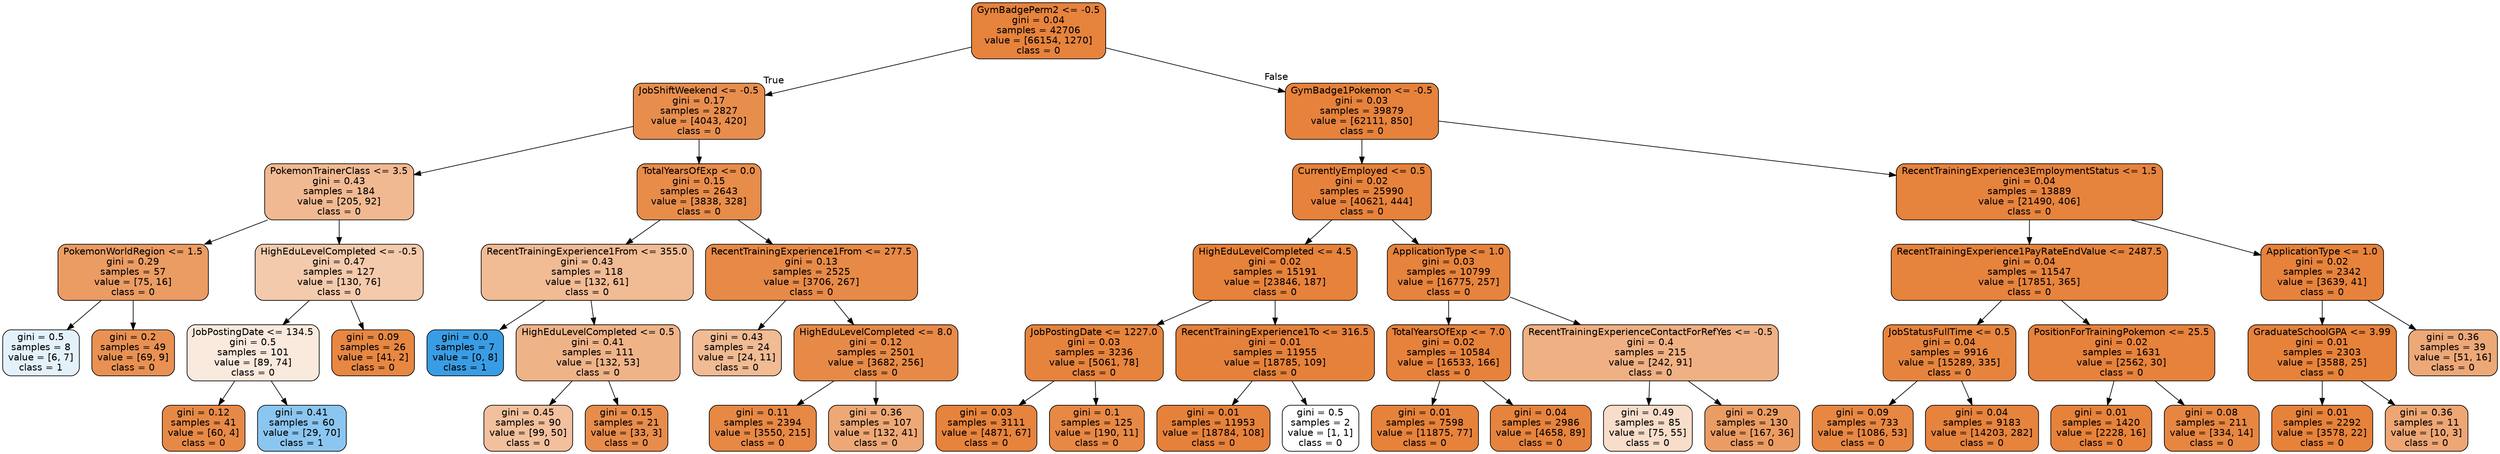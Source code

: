 digraph Tree {
node [shape=box, style="filled, rounded", color="black", fontname=helvetica] ;
edge [fontname=helvetica] ;
0 [label="GymBadgePerm2 <= -0.5\ngini = 0.04\nsamples = 42706\nvalue = [66154, 1270]\nclass = 0", fillcolor="#e58139fa"] ;
1 [label="JobShiftWeekend <= -0.5\ngini = 0.17\nsamples = 2827\nvalue = [4043, 420]\nclass = 0", fillcolor="#e58139e5"] ;
0 -> 1 [labeldistance=2.5, labelangle=45, headlabel="True"] ;
2 [label="PokemonTrainerClass <= 3.5\ngini = 0.43\nsamples = 184\nvalue = [205, 92]\nclass = 0", fillcolor="#e581398d"] ;
1 -> 2 ;
3 [label="PokemonWorldRegion <= 1.5\ngini = 0.29\nsamples = 57\nvalue = [75, 16]\nclass = 0", fillcolor="#e58139c9"] ;
2 -> 3 ;
4 [label="gini = 0.5\nsamples = 8\nvalue = [6, 7]\nclass = 1", fillcolor="#399de524"] ;
3 -> 4 ;
5 [label="gini = 0.2\nsamples = 49\nvalue = [69, 9]\nclass = 0", fillcolor="#e58139de"] ;
3 -> 5 ;
6 [label="HighEduLevelCompleted <= -0.5\ngini = 0.47\nsamples = 127\nvalue = [130, 76]\nclass = 0", fillcolor="#e581396a"] ;
2 -> 6 ;
7 [label="JobPostingDate <= 134.5\ngini = 0.5\nsamples = 101\nvalue = [89, 74]\nclass = 0", fillcolor="#e581392b"] ;
6 -> 7 ;
8 [label="gini = 0.12\nsamples = 41\nvalue = [60, 4]\nclass = 0", fillcolor="#e58139ee"] ;
7 -> 8 ;
9 [label="gini = 0.41\nsamples = 60\nvalue = [29, 70]\nclass = 1", fillcolor="#399de595"] ;
7 -> 9 ;
10 [label="gini = 0.09\nsamples = 26\nvalue = [41, 2]\nclass = 0", fillcolor="#e58139f3"] ;
6 -> 10 ;
11 [label="TotalYearsOfExp <= 0.0\ngini = 0.15\nsamples = 2643\nvalue = [3838, 328]\nclass = 0", fillcolor="#e58139e9"] ;
1 -> 11 ;
12 [label="RecentTrainingExperience1From <= 355.0\ngini = 0.43\nsamples = 118\nvalue = [132, 61]\nclass = 0", fillcolor="#e5813989"] ;
11 -> 12 ;
13 [label="gini = 0.0\nsamples = 7\nvalue = [0, 8]\nclass = 1", fillcolor="#399de5ff"] ;
12 -> 13 ;
14 [label="HighEduLevelCompleted <= 0.5\ngini = 0.41\nsamples = 111\nvalue = [132, 53]\nclass = 0", fillcolor="#e5813999"] ;
12 -> 14 ;
15 [label="gini = 0.45\nsamples = 90\nvalue = [99, 50]\nclass = 0", fillcolor="#e581397e"] ;
14 -> 15 ;
16 [label="gini = 0.15\nsamples = 21\nvalue = [33, 3]\nclass = 0", fillcolor="#e58139e8"] ;
14 -> 16 ;
17 [label="RecentTrainingExperience1From <= 277.5\ngini = 0.13\nsamples = 2525\nvalue = [3706, 267]\nclass = 0", fillcolor="#e58139ed"] ;
11 -> 17 ;
18 [label="gini = 0.43\nsamples = 24\nvalue = [24, 11]\nclass = 0", fillcolor="#e581398a"] ;
17 -> 18 ;
19 [label="HighEduLevelCompleted <= 8.0\ngini = 0.12\nsamples = 2501\nvalue = [3682, 256]\nclass = 0", fillcolor="#e58139ed"] ;
17 -> 19 ;
20 [label="gini = 0.11\nsamples = 2394\nvalue = [3550, 215]\nclass = 0", fillcolor="#e58139f0"] ;
19 -> 20 ;
21 [label="gini = 0.36\nsamples = 107\nvalue = [132, 41]\nclass = 0", fillcolor="#e58139b0"] ;
19 -> 21 ;
22 [label="GymBadge1Pokemon <= -0.5\ngini = 0.03\nsamples = 39879\nvalue = [62111, 850]\nclass = 0", fillcolor="#e58139fc"] ;
0 -> 22 [labeldistance=2.5, labelangle=-45, headlabel="False"] ;
23 [label="CurrentlyEmployed <= 0.5\ngini = 0.02\nsamples = 25990\nvalue = [40621, 444]\nclass = 0", fillcolor="#e58139fc"] ;
22 -> 23 ;
24 [label="HighEduLevelCompleted <= 4.5\ngini = 0.02\nsamples = 15191\nvalue = [23846, 187]\nclass = 0", fillcolor="#e58139fd"] ;
23 -> 24 ;
25 [label="JobPostingDate <= 1227.0\ngini = 0.03\nsamples = 3236\nvalue = [5061, 78]\nclass = 0", fillcolor="#e58139fb"] ;
24 -> 25 ;
26 [label="gini = 0.03\nsamples = 3111\nvalue = [4871, 67]\nclass = 0", fillcolor="#e58139fb"] ;
25 -> 26 ;
27 [label="gini = 0.1\nsamples = 125\nvalue = [190, 11]\nclass = 0", fillcolor="#e58139f0"] ;
25 -> 27 ;
28 [label="RecentTrainingExperience1To <= 316.5\ngini = 0.01\nsamples = 11955\nvalue = [18785, 109]\nclass = 0", fillcolor="#e58139fe"] ;
24 -> 28 ;
29 [label="gini = 0.01\nsamples = 11953\nvalue = [18784, 108]\nclass = 0", fillcolor="#e58139fe"] ;
28 -> 29 ;
30 [label="gini = 0.5\nsamples = 2\nvalue = [1, 1]\nclass = 0", fillcolor="#e5813900"] ;
28 -> 30 ;
31 [label="ApplicationType <= 1.0\ngini = 0.03\nsamples = 10799\nvalue = [16775, 257]\nclass = 0", fillcolor="#e58139fb"] ;
23 -> 31 ;
32 [label="TotalYearsOfExp <= 7.0\ngini = 0.02\nsamples = 10584\nvalue = [16533, 166]\nclass = 0", fillcolor="#e58139fc"] ;
31 -> 32 ;
33 [label="gini = 0.01\nsamples = 7598\nvalue = [11875, 77]\nclass = 0", fillcolor="#e58139fd"] ;
32 -> 33 ;
34 [label="gini = 0.04\nsamples = 2986\nvalue = [4658, 89]\nclass = 0", fillcolor="#e58139fa"] ;
32 -> 34 ;
35 [label="RecentTrainingExperienceContactForRefYes <= -0.5\ngini = 0.4\nsamples = 215\nvalue = [242, 91]\nclass = 0", fillcolor="#e581399f"] ;
31 -> 35 ;
36 [label="gini = 0.49\nsamples = 85\nvalue = [75, 55]\nclass = 0", fillcolor="#e5813944"] ;
35 -> 36 ;
37 [label="gini = 0.29\nsamples = 130\nvalue = [167, 36]\nclass = 0", fillcolor="#e58139c8"] ;
35 -> 37 ;
38 [label="RecentTrainingExperience3EmploymentStatus <= 1.5\ngini = 0.04\nsamples = 13889\nvalue = [21490, 406]\nclass = 0", fillcolor="#e58139fa"] ;
22 -> 38 ;
39 [label="RecentTrainingExperience1PayRateEndValue <= 2487.5\ngini = 0.04\nsamples = 11547\nvalue = [17851, 365]\nclass = 0", fillcolor="#e58139fa"] ;
38 -> 39 ;
40 [label="JobStatusFullTime <= 0.5\ngini = 0.04\nsamples = 9916\nvalue = [15289, 335]\nclass = 0", fillcolor="#e58139f9"] ;
39 -> 40 ;
41 [label="gini = 0.09\nsamples = 733\nvalue = [1086, 53]\nclass = 0", fillcolor="#e58139f3"] ;
40 -> 41 ;
42 [label="gini = 0.04\nsamples = 9183\nvalue = [14203, 282]\nclass = 0", fillcolor="#e58139fa"] ;
40 -> 42 ;
43 [label="PositionForTrainingPokemon <= 25.5\ngini = 0.02\nsamples = 1631\nvalue = [2562, 30]\nclass = 0", fillcolor="#e58139fc"] ;
39 -> 43 ;
44 [label="gini = 0.01\nsamples = 1420\nvalue = [2228, 16]\nclass = 0", fillcolor="#e58139fd"] ;
43 -> 44 ;
45 [label="gini = 0.08\nsamples = 211\nvalue = [334, 14]\nclass = 0", fillcolor="#e58139f4"] ;
43 -> 45 ;
46 [label="ApplicationType <= 1.0\ngini = 0.02\nsamples = 2342\nvalue = [3639, 41]\nclass = 0", fillcolor="#e58139fc"] ;
38 -> 46 ;
47 [label="GraduateSchoolGPA <= 3.99\ngini = 0.01\nsamples = 2303\nvalue = [3588, 25]\nclass = 0", fillcolor="#e58139fd"] ;
46 -> 47 ;
48 [label="gini = 0.01\nsamples = 2292\nvalue = [3578, 22]\nclass = 0", fillcolor="#e58139fd"] ;
47 -> 48 ;
49 [label="gini = 0.36\nsamples = 11\nvalue = [10, 3]\nclass = 0", fillcolor="#e58139b3"] ;
47 -> 49 ;
50 [label="gini = 0.36\nsamples = 39\nvalue = [51, 16]\nclass = 0", fillcolor="#e58139af"] ;
46 -> 50 ;
}